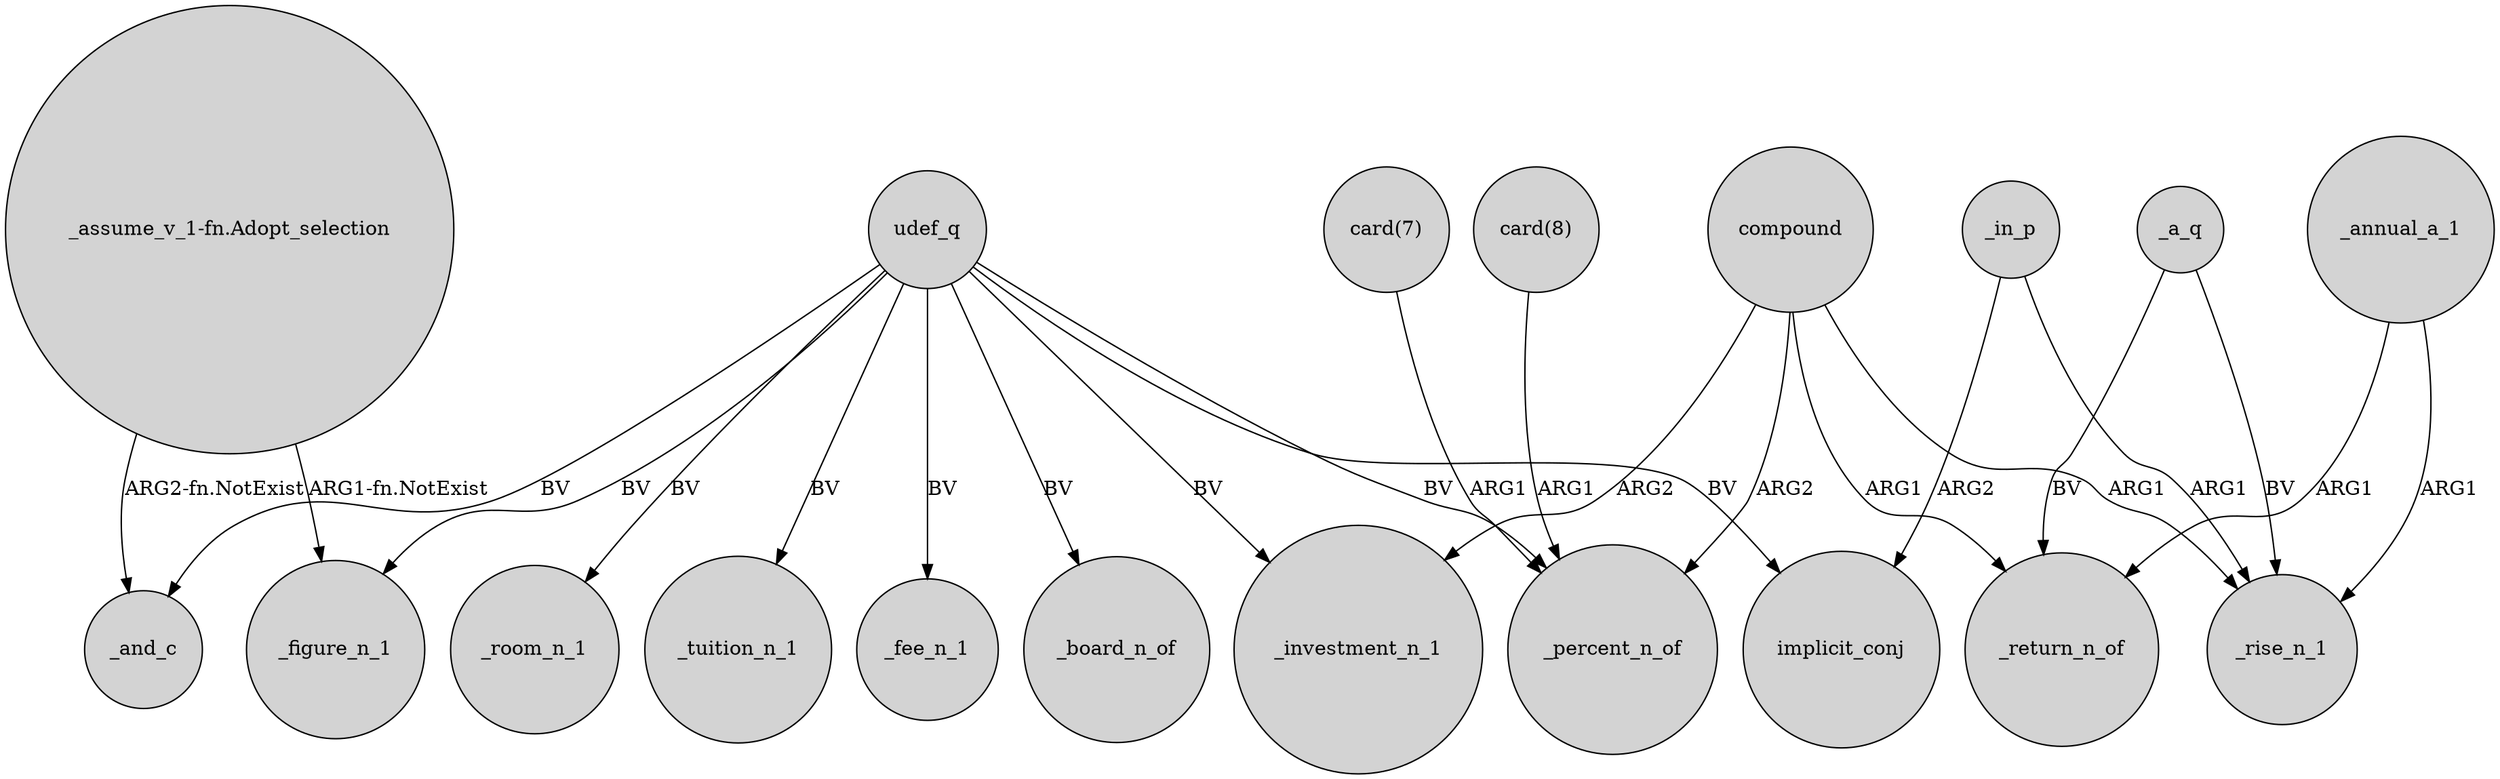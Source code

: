 digraph {
	node [shape=circle style=filled]
	"_assume_v_1-fn.Adopt_selection" -> _figure_n_1 [label="ARG1-fn.NotExist"]
	udef_q -> _fee_n_1 [label=BV]
	_a_q -> _rise_n_1 [label=BV]
	"card(7)" -> _percent_n_of [label=ARG1]
	_annual_a_1 -> _rise_n_1 [label=ARG1]
	udef_q -> _board_n_of [label=BV]
	compound -> _investment_n_1 [label=ARG2]
	udef_q -> implicit_conj [label=BV]
	compound -> _percent_n_of [label=ARG2]
	_a_q -> _return_n_of [label=BV]
	_in_p -> _rise_n_1 [label=ARG1]
	"_assume_v_1-fn.Adopt_selection" -> _and_c [label="ARG2-fn.NotExist"]
	udef_q -> _room_n_1 [label=BV]
	udef_q -> _figure_n_1 [label=BV]
	udef_q -> _investment_n_1 [label=BV]
	_in_p -> implicit_conj [label=ARG2]
	"card(8)" -> _percent_n_of [label=ARG1]
	compound -> _rise_n_1 [label=ARG1]
	udef_q -> _tuition_n_1 [label=BV]
	udef_q -> _percent_n_of [label=BV]
	udef_q -> _and_c [label=BV]
	compound -> _return_n_of [label=ARG1]
	_annual_a_1 -> _return_n_of [label=ARG1]
}
